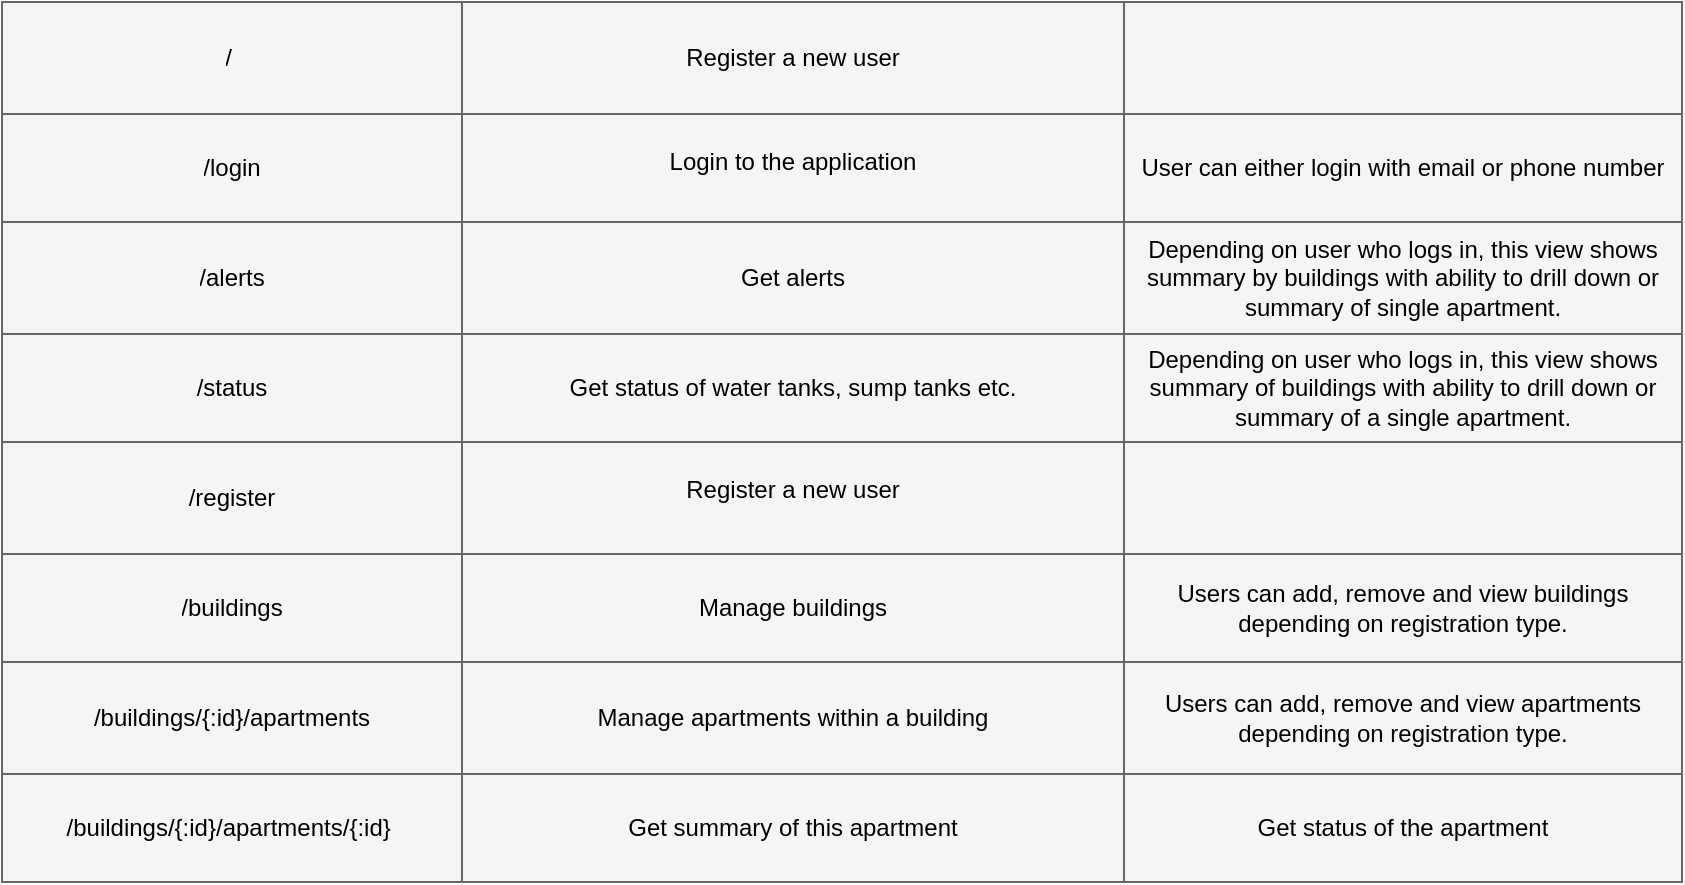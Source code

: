 <mxfile version="15.5.2" type="github">
  <diagram name="Page-1" id="e7e014a7-5840-1c2e-5031-d8a46d1fe8dd">
    <mxGraphModel dx="1328" dy="923" grid="1" gridSize="10" guides="1" tooltips="1" connect="1" arrows="1" fold="1" page="1" pageScale="1" pageWidth="1169" pageHeight="826" background="none" math="0" shadow="0">
      <root>
        <mxCell id="0" />
        <mxCell id="1" parent="0" />
        <mxCell id="K8ONsZ2qzdu6_e_1s2cq-66" value="" style="shape=table;startSize=0;container=1;collapsible=0;childLayout=tableLayout;rounded=0;sketch=0;fillColor=#f5f5f5;strokeColor=#666666;fontColor=#333333;" vertex="1" parent="1">
          <mxGeometry x="200" y="120" width="840" height="440" as="geometry" />
        </mxCell>
        <mxCell id="K8ONsZ2qzdu6_e_1s2cq-67" value="" style="shape=partialRectangle;collapsible=0;dropTarget=0;pointerEvents=0;fillColor=none;top=0;left=0;bottom=0;right=0;points=[[0,0.5],[1,0.5]];portConstraint=eastwest;" vertex="1" parent="K8ONsZ2qzdu6_e_1s2cq-66">
          <mxGeometry width="840" height="56" as="geometry" />
        </mxCell>
        <mxCell id="K8ONsZ2qzdu6_e_1s2cq-68" value="/&lt;span style=&quot;white-space: pre&quot;&gt;	&lt;/span&gt;" style="shape=partialRectangle;html=1;whiteSpace=wrap;connectable=0;overflow=hidden;fillColor=none;top=0;left=0;bottom=0;right=0;pointerEvents=1;" vertex="1" parent="K8ONsZ2qzdu6_e_1s2cq-67">
          <mxGeometry width="230" height="56" as="geometry">
            <mxRectangle width="230" height="56" as="alternateBounds" />
          </mxGeometry>
        </mxCell>
        <mxCell id="K8ONsZ2qzdu6_e_1s2cq-69" value="Register a new user" style="shape=partialRectangle;html=1;whiteSpace=wrap;connectable=0;overflow=hidden;fillColor=none;top=0;left=0;bottom=0;right=0;pointerEvents=1;" vertex="1" parent="K8ONsZ2qzdu6_e_1s2cq-67">
          <mxGeometry x="230" width="331" height="56" as="geometry">
            <mxRectangle width="331" height="56" as="alternateBounds" />
          </mxGeometry>
        </mxCell>
        <mxCell id="K8ONsZ2qzdu6_e_1s2cq-70" value="" style="shape=partialRectangle;html=1;whiteSpace=wrap;connectable=0;overflow=hidden;fillColor=none;top=0;left=0;bottom=0;right=0;pointerEvents=1;" vertex="1" parent="K8ONsZ2qzdu6_e_1s2cq-67">
          <mxGeometry x="561" width="279" height="56" as="geometry">
            <mxRectangle width="279" height="56" as="alternateBounds" />
          </mxGeometry>
        </mxCell>
        <mxCell id="K8ONsZ2qzdu6_e_1s2cq-71" value="" style="shape=partialRectangle;collapsible=0;dropTarget=0;pointerEvents=0;fillColor=none;top=0;left=0;bottom=0;right=0;points=[[0,0.5],[1,0.5]];portConstraint=eastwest;" vertex="1" parent="K8ONsZ2qzdu6_e_1s2cq-66">
          <mxGeometry y="56" width="840" height="54" as="geometry" />
        </mxCell>
        <mxCell id="K8ONsZ2qzdu6_e_1s2cq-72" value="/login&lt;span style=&quot;white-space: pre&quot;&gt;&lt;/span&gt;&lt;span style=&quot;white-space: pre&quot;&gt;&lt;/span&gt;" style="shape=partialRectangle;html=1;whiteSpace=wrap;connectable=0;overflow=hidden;fillColor=none;top=0;left=0;bottom=0;right=0;pointerEvents=1;" vertex="1" parent="K8ONsZ2qzdu6_e_1s2cq-71">
          <mxGeometry width="230" height="54" as="geometry">
            <mxRectangle width="230" height="54" as="alternateBounds" />
          </mxGeometry>
        </mxCell>
        <mxCell id="K8ONsZ2qzdu6_e_1s2cq-73" value="&#xa;Login to the application&#xa;&#xa;" style="shape=partialRectangle;html=1;whiteSpace=wrap;connectable=0;overflow=hidden;fillColor=none;top=0;left=0;bottom=0;right=0;pointerEvents=1;" vertex="1" parent="K8ONsZ2qzdu6_e_1s2cq-71">
          <mxGeometry x="230" width="331" height="54" as="geometry">
            <mxRectangle width="331" height="54" as="alternateBounds" />
          </mxGeometry>
        </mxCell>
        <mxCell id="K8ONsZ2qzdu6_e_1s2cq-74" value="User can either login with email or phone number" style="shape=partialRectangle;html=1;whiteSpace=wrap;connectable=0;overflow=hidden;fillColor=none;top=0;left=0;bottom=0;right=0;pointerEvents=1;" vertex="1" parent="K8ONsZ2qzdu6_e_1s2cq-71">
          <mxGeometry x="561" width="279" height="54" as="geometry">
            <mxRectangle width="279" height="54" as="alternateBounds" />
          </mxGeometry>
        </mxCell>
        <mxCell id="K8ONsZ2qzdu6_e_1s2cq-75" value="" style="shape=partialRectangle;collapsible=0;dropTarget=0;pointerEvents=0;fillColor=none;top=0;left=0;bottom=0;right=0;points=[[0,0.5],[1,0.5]];portConstraint=eastwest;" vertex="1" parent="K8ONsZ2qzdu6_e_1s2cq-66">
          <mxGeometry y="110" width="840" height="56" as="geometry" />
        </mxCell>
        <mxCell id="K8ONsZ2qzdu6_e_1s2cq-76" value="/alerts&lt;span style=&quot;white-space: pre&quot;&gt;&lt;/span&gt;" style="shape=partialRectangle;html=1;whiteSpace=wrap;connectable=0;overflow=hidden;fillColor=none;top=0;left=0;bottom=0;right=0;pointerEvents=1;" vertex="1" parent="K8ONsZ2qzdu6_e_1s2cq-75">
          <mxGeometry width="230" height="56" as="geometry">
            <mxRectangle width="230" height="56" as="alternateBounds" />
          </mxGeometry>
        </mxCell>
        <mxCell id="K8ONsZ2qzdu6_e_1s2cq-77" value="Get alerts" style="shape=partialRectangle;html=1;whiteSpace=wrap;connectable=0;overflow=hidden;fillColor=none;top=0;left=0;bottom=0;right=0;pointerEvents=1;" vertex="1" parent="K8ONsZ2qzdu6_e_1s2cq-75">
          <mxGeometry x="230" width="331" height="56" as="geometry">
            <mxRectangle width="331" height="56" as="alternateBounds" />
          </mxGeometry>
        </mxCell>
        <mxCell id="K8ONsZ2qzdu6_e_1s2cq-78" value="Depending on user who logs in, this view shows summary by buildings with ability to drill down or summary of single apartment." style="shape=partialRectangle;html=1;whiteSpace=wrap;connectable=0;overflow=hidden;fillColor=none;top=0;left=0;bottom=0;right=0;pointerEvents=1;" vertex="1" parent="K8ONsZ2qzdu6_e_1s2cq-75">
          <mxGeometry x="561" width="279" height="56" as="geometry">
            <mxRectangle width="279" height="56" as="alternateBounds" />
          </mxGeometry>
        </mxCell>
        <mxCell id="K8ONsZ2qzdu6_e_1s2cq-79" value="" style="shape=partialRectangle;collapsible=0;dropTarget=0;pointerEvents=0;fillColor=none;top=0;left=0;bottom=0;right=0;points=[[0,0.5],[1,0.5]];portConstraint=eastwest;" vertex="1" parent="K8ONsZ2qzdu6_e_1s2cq-66">
          <mxGeometry y="166" width="840" height="54" as="geometry" />
        </mxCell>
        <mxCell id="K8ONsZ2qzdu6_e_1s2cq-80" value="/status" style="shape=partialRectangle;html=1;whiteSpace=wrap;connectable=0;overflow=hidden;fillColor=none;top=0;left=0;bottom=0;right=0;pointerEvents=1;" vertex="1" parent="K8ONsZ2qzdu6_e_1s2cq-79">
          <mxGeometry width="230" height="54" as="geometry">
            <mxRectangle width="230" height="54" as="alternateBounds" />
          </mxGeometry>
        </mxCell>
        <mxCell id="K8ONsZ2qzdu6_e_1s2cq-81" value="Get status of water tanks, sump tanks etc." style="shape=partialRectangle;html=1;whiteSpace=wrap;connectable=0;overflow=hidden;fillColor=none;top=0;left=0;bottom=0;right=0;pointerEvents=1;" vertex="1" parent="K8ONsZ2qzdu6_e_1s2cq-79">
          <mxGeometry x="230" width="331" height="54" as="geometry">
            <mxRectangle width="331" height="54" as="alternateBounds" />
          </mxGeometry>
        </mxCell>
        <mxCell id="K8ONsZ2qzdu6_e_1s2cq-82" value="&lt;div&gt;Depending on user who logs in, this view shows summary of buildings with ability to drill down or summary of a single apartment.&lt;/div&gt;" style="shape=partialRectangle;html=1;whiteSpace=wrap;connectable=0;overflow=hidden;fillColor=none;top=0;left=0;bottom=0;right=0;pointerEvents=1;" vertex="1" parent="K8ONsZ2qzdu6_e_1s2cq-79">
          <mxGeometry x="561" width="279" height="54" as="geometry">
            <mxRectangle width="279" height="54" as="alternateBounds" />
          </mxGeometry>
        </mxCell>
        <mxCell id="K8ONsZ2qzdu6_e_1s2cq-83" style="shape=partialRectangle;collapsible=0;dropTarget=0;pointerEvents=0;fillColor=none;top=0;left=0;bottom=0;right=0;points=[[0,0.5],[1,0.5]];portConstraint=eastwest;" vertex="1" parent="K8ONsZ2qzdu6_e_1s2cq-66">
          <mxGeometry y="220" width="840" height="56" as="geometry" />
        </mxCell>
        <mxCell id="K8ONsZ2qzdu6_e_1s2cq-84" value="/register" style="shape=partialRectangle;html=1;whiteSpace=wrap;connectable=0;overflow=hidden;fillColor=none;top=0;left=0;bottom=0;right=0;pointerEvents=1;" vertex="1" parent="K8ONsZ2qzdu6_e_1s2cq-83">
          <mxGeometry width="230" height="56" as="geometry">
            <mxRectangle width="230" height="56" as="alternateBounds" />
          </mxGeometry>
        </mxCell>
        <mxCell id="K8ONsZ2qzdu6_e_1s2cq-85" value="&#xa;Register a new user&#xa;&#xa;" style="shape=partialRectangle;html=1;whiteSpace=wrap;connectable=0;overflow=hidden;fillColor=none;top=0;left=0;bottom=0;right=0;pointerEvents=1;" vertex="1" parent="K8ONsZ2qzdu6_e_1s2cq-83">
          <mxGeometry x="230" width="331" height="56" as="geometry">
            <mxRectangle width="331" height="56" as="alternateBounds" />
          </mxGeometry>
        </mxCell>
        <mxCell id="K8ONsZ2qzdu6_e_1s2cq-86" style="shape=partialRectangle;html=1;whiteSpace=wrap;connectable=0;overflow=hidden;fillColor=none;top=0;left=0;bottom=0;right=0;pointerEvents=1;" vertex="1" parent="K8ONsZ2qzdu6_e_1s2cq-83">
          <mxGeometry x="561" width="279" height="56" as="geometry">
            <mxRectangle width="279" height="56" as="alternateBounds" />
          </mxGeometry>
        </mxCell>
        <mxCell id="K8ONsZ2qzdu6_e_1s2cq-87" style="shape=partialRectangle;collapsible=0;dropTarget=0;pointerEvents=0;fillColor=none;top=0;left=0;bottom=0;right=0;points=[[0,0.5],[1,0.5]];portConstraint=eastwest;" vertex="1" parent="K8ONsZ2qzdu6_e_1s2cq-66">
          <mxGeometry y="276" width="840" height="54" as="geometry" />
        </mxCell>
        <mxCell id="K8ONsZ2qzdu6_e_1s2cq-88" value="/buildings" style="shape=partialRectangle;html=1;whiteSpace=wrap;connectable=0;overflow=hidden;fillColor=none;top=0;left=0;bottom=0;right=0;pointerEvents=1;" vertex="1" parent="K8ONsZ2qzdu6_e_1s2cq-87">
          <mxGeometry width="230" height="54" as="geometry">
            <mxRectangle width="230" height="54" as="alternateBounds" />
          </mxGeometry>
        </mxCell>
        <mxCell id="K8ONsZ2qzdu6_e_1s2cq-89" value="Manage buildings" style="shape=partialRectangle;html=1;whiteSpace=wrap;connectable=0;overflow=hidden;fillColor=none;top=0;left=0;bottom=0;right=0;pointerEvents=1;" vertex="1" parent="K8ONsZ2qzdu6_e_1s2cq-87">
          <mxGeometry x="230" width="331" height="54" as="geometry">
            <mxRectangle width="331" height="54" as="alternateBounds" />
          </mxGeometry>
        </mxCell>
        <mxCell id="K8ONsZ2qzdu6_e_1s2cq-90" value="Users can add, remove and view buildings depending on registration type." style="shape=partialRectangle;html=1;whiteSpace=wrap;connectable=0;overflow=hidden;fillColor=none;top=0;left=0;bottom=0;right=0;pointerEvents=1;" vertex="1" parent="K8ONsZ2qzdu6_e_1s2cq-87">
          <mxGeometry x="561" width="279" height="54" as="geometry">
            <mxRectangle width="279" height="54" as="alternateBounds" />
          </mxGeometry>
        </mxCell>
        <mxCell id="K8ONsZ2qzdu6_e_1s2cq-91" style="shape=partialRectangle;collapsible=0;dropTarget=0;pointerEvents=0;fillColor=none;top=0;left=0;bottom=0;right=0;points=[[0,0.5],[1,0.5]];portConstraint=eastwest;" vertex="1" parent="K8ONsZ2qzdu6_e_1s2cq-66">
          <mxGeometry y="330" width="840" height="56" as="geometry" />
        </mxCell>
        <mxCell id="K8ONsZ2qzdu6_e_1s2cq-92" value="/buildings/{:id}/apartments" style="shape=partialRectangle;html=1;whiteSpace=wrap;connectable=0;overflow=hidden;fillColor=none;top=0;left=0;bottom=0;right=0;pointerEvents=1;" vertex="1" parent="K8ONsZ2qzdu6_e_1s2cq-91">
          <mxGeometry width="230" height="56" as="geometry">
            <mxRectangle width="230" height="56" as="alternateBounds" />
          </mxGeometry>
        </mxCell>
        <mxCell id="K8ONsZ2qzdu6_e_1s2cq-93" value="Manage apartments within a building" style="shape=partialRectangle;html=1;whiteSpace=wrap;connectable=0;overflow=hidden;fillColor=none;top=0;left=0;bottom=0;right=0;pointerEvents=1;" vertex="1" parent="K8ONsZ2qzdu6_e_1s2cq-91">
          <mxGeometry x="230" width="331" height="56" as="geometry">
            <mxRectangle width="331" height="56" as="alternateBounds" />
          </mxGeometry>
        </mxCell>
        <mxCell id="K8ONsZ2qzdu6_e_1s2cq-94" value="Users can add, remove and view apartments depending on registration type." style="shape=partialRectangle;html=1;whiteSpace=wrap;connectable=0;overflow=hidden;fillColor=none;top=0;left=0;bottom=0;right=0;pointerEvents=1;" vertex="1" parent="K8ONsZ2qzdu6_e_1s2cq-91">
          <mxGeometry x="561" width="279" height="56" as="geometry">
            <mxRectangle width="279" height="56" as="alternateBounds" />
          </mxGeometry>
        </mxCell>
        <mxCell id="K8ONsZ2qzdu6_e_1s2cq-95" style="shape=partialRectangle;collapsible=0;dropTarget=0;pointerEvents=0;fillColor=none;top=0;left=0;bottom=0;right=0;points=[[0,0.5],[1,0.5]];portConstraint=eastwest;" vertex="1" parent="K8ONsZ2qzdu6_e_1s2cq-66">
          <mxGeometry y="386" width="840" height="54" as="geometry" />
        </mxCell>
        <mxCell id="K8ONsZ2qzdu6_e_1s2cq-96" value="/buildings/{:id}/apartments/{:id}&lt;span style=&quot;white-space: pre&quot;&gt;	&lt;/span&gt;" style="shape=partialRectangle;html=1;whiteSpace=wrap;connectable=0;overflow=hidden;fillColor=none;top=0;left=0;bottom=0;right=0;pointerEvents=1;" vertex="1" parent="K8ONsZ2qzdu6_e_1s2cq-95">
          <mxGeometry width="230" height="54" as="geometry">
            <mxRectangle width="230" height="54" as="alternateBounds" />
          </mxGeometry>
        </mxCell>
        <mxCell id="K8ONsZ2qzdu6_e_1s2cq-97" value="Get summary of this apartment" style="shape=partialRectangle;html=1;whiteSpace=wrap;connectable=0;overflow=hidden;fillColor=none;top=0;left=0;bottom=0;right=0;pointerEvents=1;" vertex="1" parent="K8ONsZ2qzdu6_e_1s2cq-95">
          <mxGeometry x="230" width="331" height="54" as="geometry">
            <mxRectangle width="331" height="54" as="alternateBounds" />
          </mxGeometry>
        </mxCell>
        <mxCell id="K8ONsZ2qzdu6_e_1s2cq-98" value="Get status of the apartment" style="shape=partialRectangle;html=1;whiteSpace=wrap;connectable=0;overflow=hidden;fillColor=none;top=0;left=0;bottom=0;right=0;pointerEvents=1;" vertex="1" parent="K8ONsZ2qzdu6_e_1s2cq-95">
          <mxGeometry x="561" width="279" height="54" as="geometry">
            <mxRectangle width="279" height="54" as="alternateBounds" />
          </mxGeometry>
        </mxCell>
      </root>
    </mxGraphModel>
  </diagram>
</mxfile>
